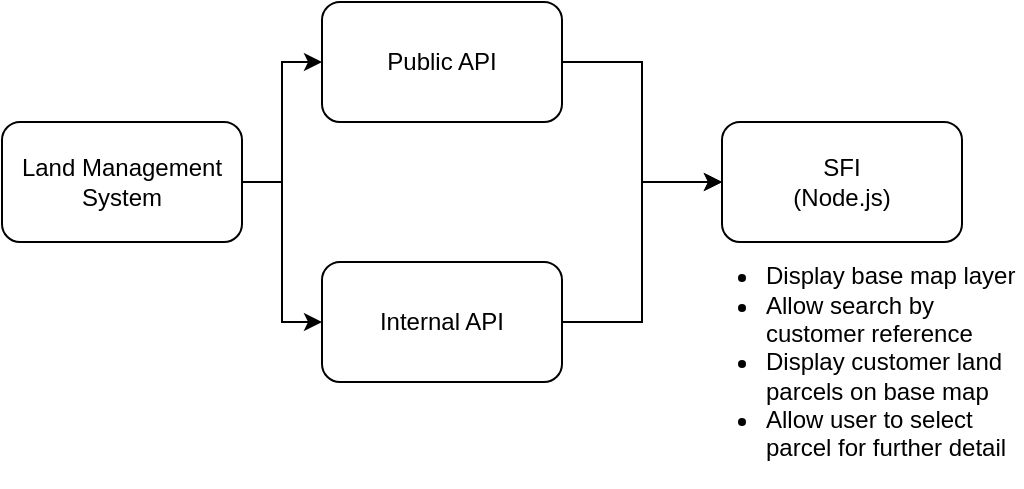 <mxfile version="14.6.9" type="github">
  <diagram id="qkHvnofwikzdQ6fEvEg6" name="Page-1">
    <mxGraphModel dx="1038" dy="547" grid="1" gridSize="10" guides="1" tooltips="1" connect="1" arrows="1" fold="1" page="1" pageScale="1" pageWidth="827" pageHeight="1169" math="0" shadow="0">
      <root>
        <mxCell id="0" />
        <mxCell id="1" parent="0" />
        <mxCell id="hMwawwRiiHEFU0PkJUY--4" style="edgeStyle=orthogonalEdgeStyle;rounded=0;orthogonalLoop=1;jettySize=auto;html=1;entryX=0;entryY=0.5;entryDx=0;entryDy=0;" edge="1" parent="1" source="hMwawwRiiHEFU0PkJUY--1" target="hMwawwRiiHEFU0PkJUY--2">
          <mxGeometry relative="1" as="geometry" />
        </mxCell>
        <mxCell id="hMwawwRiiHEFU0PkJUY--5" style="edgeStyle=orthogonalEdgeStyle;rounded=0;orthogonalLoop=1;jettySize=auto;html=1;entryX=0;entryY=0.5;entryDx=0;entryDy=0;" edge="1" parent="1" source="hMwawwRiiHEFU0PkJUY--1" target="hMwawwRiiHEFU0PkJUY--3">
          <mxGeometry relative="1" as="geometry" />
        </mxCell>
        <mxCell id="hMwawwRiiHEFU0PkJUY--1" value="Land Management System" style="rounded=1;whiteSpace=wrap;html=1;" vertex="1" parent="1">
          <mxGeometry x="40" y="280" width="120" height="60" as="geometry" />
        </mxCell>
        <mxCell id="hMwawwRiiHEFU0PkJUY--7" style="edgeStyle=orthogonalEdgeStyle;rounded=0;orthogonalLoop=1;jettySize=auto;html=1;entryX=0;entryY=0.5;entryDx=0;entryDy=0;" edge="1" parent="1" source="hMwawwRiiHEFU0PkJUY--2" target="hMwawwRiiHEFU0PkJUY--6">
          <mxGeometry relative="1" as="geometry" />
        </mxCell>
        <mxCell id="hMwawwRiiHEFU0PkJUY--2" value="Public API" style="rounded=1;whiteSpace=wrap;html=1;" vertex="1" parent="1">
          <mxGeometry x="200" y="220" width="120" height="60" as="geometry" />
        </mxCell>
        <mxCell id="hMwawwRiiHEFU0PkJUY--8" style="edgeStyle=orthogonalEdgeStyle;rounded=0;orthogonalLoop=1;jettySize=auto;html=1;entryX=0;entryY=0.5;entryDx=0;entryDy=0;" edge="1" parent="1" source="hMwawwRiiHEFU0PkJUY--3" target="hMwawwRiiHEFU0PkJUY--6">
          <mxGeometry relative="1" as="geometry" />
        </mxCell>
        <mxCell id="hMwawwRiiHEFU0PkJUY--3" value="Internal API" style="rounded=1;whiteSpace=wrap;html=1;" vertex="1" parent="1">
          <mxGeometry x="200" y="350" width="120" height="60" as="geometry" />
        </mxCell>
        <mxCell id="hMwawwRiiHEFU0PkJUY--6" value="SFI&lt;br&gt;(Node.js)" style="rounded=1;whiteSpace=wrap;html=1;" vertex="1" parent="1">
          <mxGeometry x="400" y="280" width="120" height="60" as="geometry" />
        </mxCell>
        <mxCell id="hMwawwRiiHEFU0PkJUY--9" value="&lt;ul&gt;&lt;li&gt;Display base map layer&lt;/li&gt;&lt;li&gt;Allow search by customer reference&lt;/li&gt;&lt;li&gt;Display customer land parcels on base map&lt;/li&gt;&lt;li&gt;Allow user to select parcel for further detail&lt;/li&gt;&lt;/ul&gt;" style="text;html=1;strokeColor=none;fillColor=none;align=left;verticalAlign=middle;whiteSpace=wrap;rounded=0;" vertex="1" parent="1">
          <mxGeometry x="380" y="390" width="170" height="20" as="geometry" />
        </mxCell>
      </root>
    </mxGraphModel>
  </diagram>
</mxfile>
